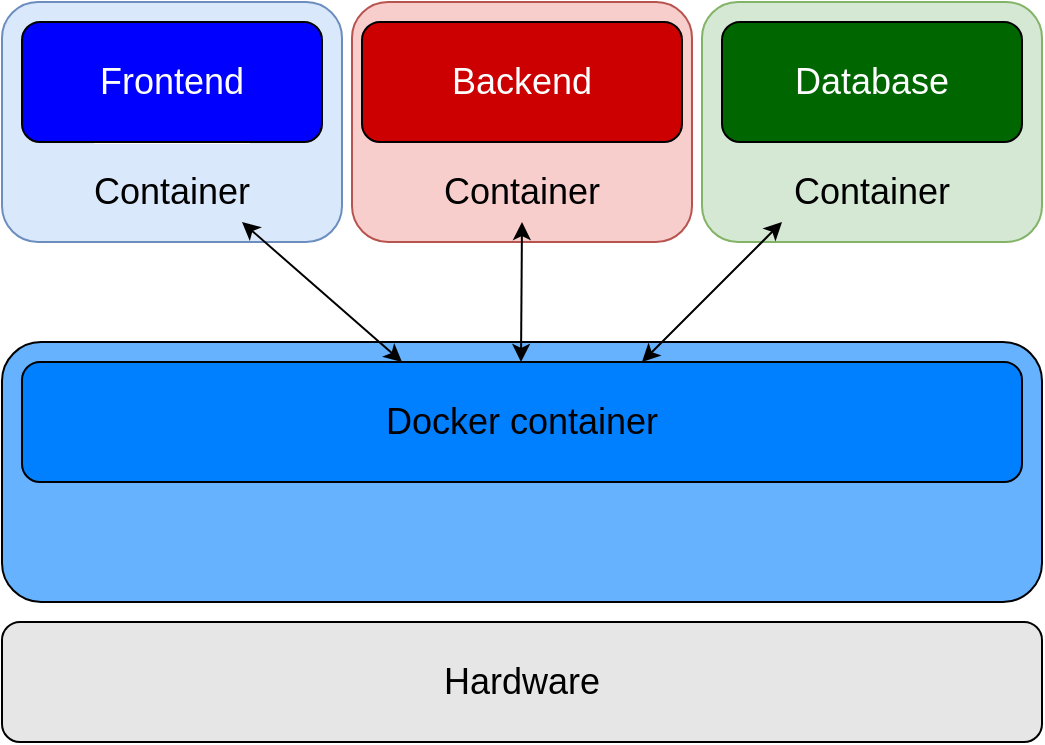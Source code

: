 <mxfile>
    <diagram id="GoFmrZqaWbZbTQKDLnDp" name="Pagina-1">
        <mxGraphModel dx="760" dy="563" grid="1" gridSize="10" guides="1" tooltips="1" connect="1" arrows="1" fold="1" page="1" pageScale="1" pageWidth="827" pageHeight="1169" math="0" shadow="0">
            <root>
                <mxCell id="0"/>
                <mxCell id="1" parent="0"/>
                <mxCell id="16" value="Container" style="rounded=1;whiteSpace=wrap;html=1;labelBackgroundColor=#FFFFFF;fontSize=18;fillColor=#dae8fc;strokeColor=#6c8ebf;" vertex="1" parent="1">
                    <mxGeometry x="40" y="150" width="170" height="120" as="geometry"/>
                </mxCell>
                <mxCell id="14" value="" style="rounded=1;whiteSpace=wrap;html=1;labelBackgroundColor=#FFFFFF;fontSize=18;fillColor=#f8cecc;strokeColor=#b85450;" vertex="1" parent="1">
                    <mxGeometry x="215" y="150" width="170" height="120" as="geometry"/>
                </mxCell>
                <mxCell id="13" value="" style="rounded=1;whiteSpace=wrap;html=1;labelBackgroundColor=#FFFFFF;fontSize=18;fillColor=#d5e8d4;strokeColor=#82b366;" vertex="1" parent="1">
                    <mxGeometry x="390" y="150" width="170" height="120" as="geometry"/>
                </mxCell>
                <mxCell id="2" value="&lt;font style=&quot;font-size: 18px;&quot;&gt;Hardware&lt;/font&gt;" style="rounded=1;whiteSpace=wrap;html=1;fillColor=#E6E6E6;" vertex="1" parent="1">
                    <mxGeometry x="40" y="460" width="520" height="60" as="geometry"/>
                </mxCell>
                <mxCell id="4" value="" style="rounded=1;whiteSpace=wrap;html=1;fontSize=18;fillColor=#66B2FF;" vertex="1" parent="1">
                    <mxGeometry x="40" y="320" width="520" height="130" as="geometry"/>
                </mxCell>
                <mxCell id="5" value="Docker container" style="rounded=1;whiteSpace=wrap;html=1;fontSize=18;fillColor=#007FFF;" vertex="1" parent="1">
                    <mxGeometry x="50" y="330" width="500" height="60" as="geometry"/>
                </mxCell>
                <mxCell id="6" value="" style="endArrow=classic;startArrow=classic;html=1;fontSize=18;" edge="1" parent="1">
                    <mxGeometry width="50" height="50" relative="1" as="geometry">
                        <mxPoint x="299.5" y="330" as="sourcePoint"/>
                        <mxPoint x="300" y="260" as="targetPoint"/>
                    </mxGeometry>
                </mxCell>
                <mxCell id="9" value="" style="endArrow=classic;startArrow=classic;html=1;fontSize=18;" edge="1" parent="1">
                    <mxGeometry width="50" height="50" relative="1" as="geometry">
                        <mxPoint x="240" y="330" as="sourcePoint"/>
                        <mxPoint x="160" y="260" as="targetPoint"/>
                    </mxGeometry>
                </mxCell>
                <mxCell id="10" value="&lt;font color=&quot;#ffffff&quot;&gt;Frontend&lt;/font&gt;" style="rounded=1;whiteSpace=wrap;html=1;fontSize=18;fillColor=#0000FF;" vertex="1" parent="1">
                    <mxGeometry x="50" y="160" width="150" height="60" as="geometry"/>
                </mxCell>
                <mxCell id="11" value="&lt;font color=&quot;#ffffff&quot;&gt;Backend&lt;/font&gt;" style="rounded=1;whiteSpace=wrap;html=1;fontSize=18;fillColor=#CC0000;" vertex="1" parent="1">
                    <mxGeometry x="220" y="160" width="160" height="60" as="geometry"/>
                </mxCell>
                <mxCell id="12" value="&lt;font color=&quot;#ffffff&quot;&gt;Database&lt;/font&gt;" style="rounded=1;whiteSpace=wrap;html=1;fontSize=18;fillColor=#006600;" vertex="1" parent="1">
                    <mxGeometry x="400" y="160" width="150" height="60" as="geometry"/>
                </mxCell>
                <mxCell id="7" value="" style="endArrow=classic;startArrow=classic;html=1;fontSize=18;" edge="1" parent="1">
                    <mxGeometry width="50" height="50" relative="1" as="geometry">
                        <mxPoint x="360" y="330" as="sourcePoint"/>
                        <mxPoint x="430" y="260" as="targetPoint"/>
                    </mxGeometry>
                </mxCell>
                <mxCell id="17" value="Container" style="text;html=1;strokeColor=none;fillColor=none;align=center;verticalAlign=middle;whiteSpace=wrap;rounded=0;labelBackgroundColor=none;fontSize=18;fontColor=#000000;" vertex="1" parent="1">
                    <mxGeometry x="95" y="230" width="60" height="30" as="geometry"/>
                </mxCell>
                <mxCell id="18" value="Container" style="text;html=1;strokeColor=none;fillColor=none;align=center;verticalAlign=middle;whiteSpace=wrap;rounded=0;labelBackgroundColor=none;fontSize=18;fontColor=#000000;" vertex="1" parent="1">
                    <mxGeometry x="270" y="230" width="60" height="30" as="geometry"/>
                </mxCell>
                <mxCell id="19" value="&lt;font color=&quot;#000000&quot;&gt;Container&lt;/font&gt;" style="text;html=1;strokeColor=none;fillColor=none;align=center;verticalAlign=middle;whiteSpace=wrap;rounded=0;labelBackgroundColor=none;fontSize=18;fontColor=#FFFFFF;" vertex="1" parent="1">
                    <mxGeometry x="445" y="230" width="60" height="30" as="geometry"/>
                </mxCell>
            </root>
        </mxGraphModel>
    </diagram>
</mxfile>